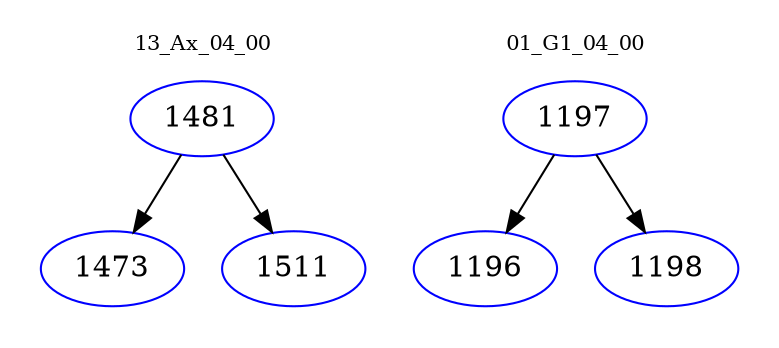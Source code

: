 digraph{
subgraph cluster_0 {
color = white
label = "13_Ax_04_00";
fontsize=10;
T0_1481 [label="1481", color="blue"]
T0_1481 -> T0_1473 [color="black"]
T0_1473 [label="1473", color="blue"]
T0_1481 -> T0_1511 [color="black"]
T0_1511 [label="1511", color="blue"]
}
subgraph cluster_1 {
color = white
label = "01_G1_04_00";
fontsize=10;
T1_1197 [label="1197", color="blue"]
T1_1197 -> T1_1196 [color="black"]
T1_1196 [label="1196", color="blue"]
T1_1197 -> T1_1198 [color="black"]
T1_1198 [label="1198", color="blue"]
}
}
